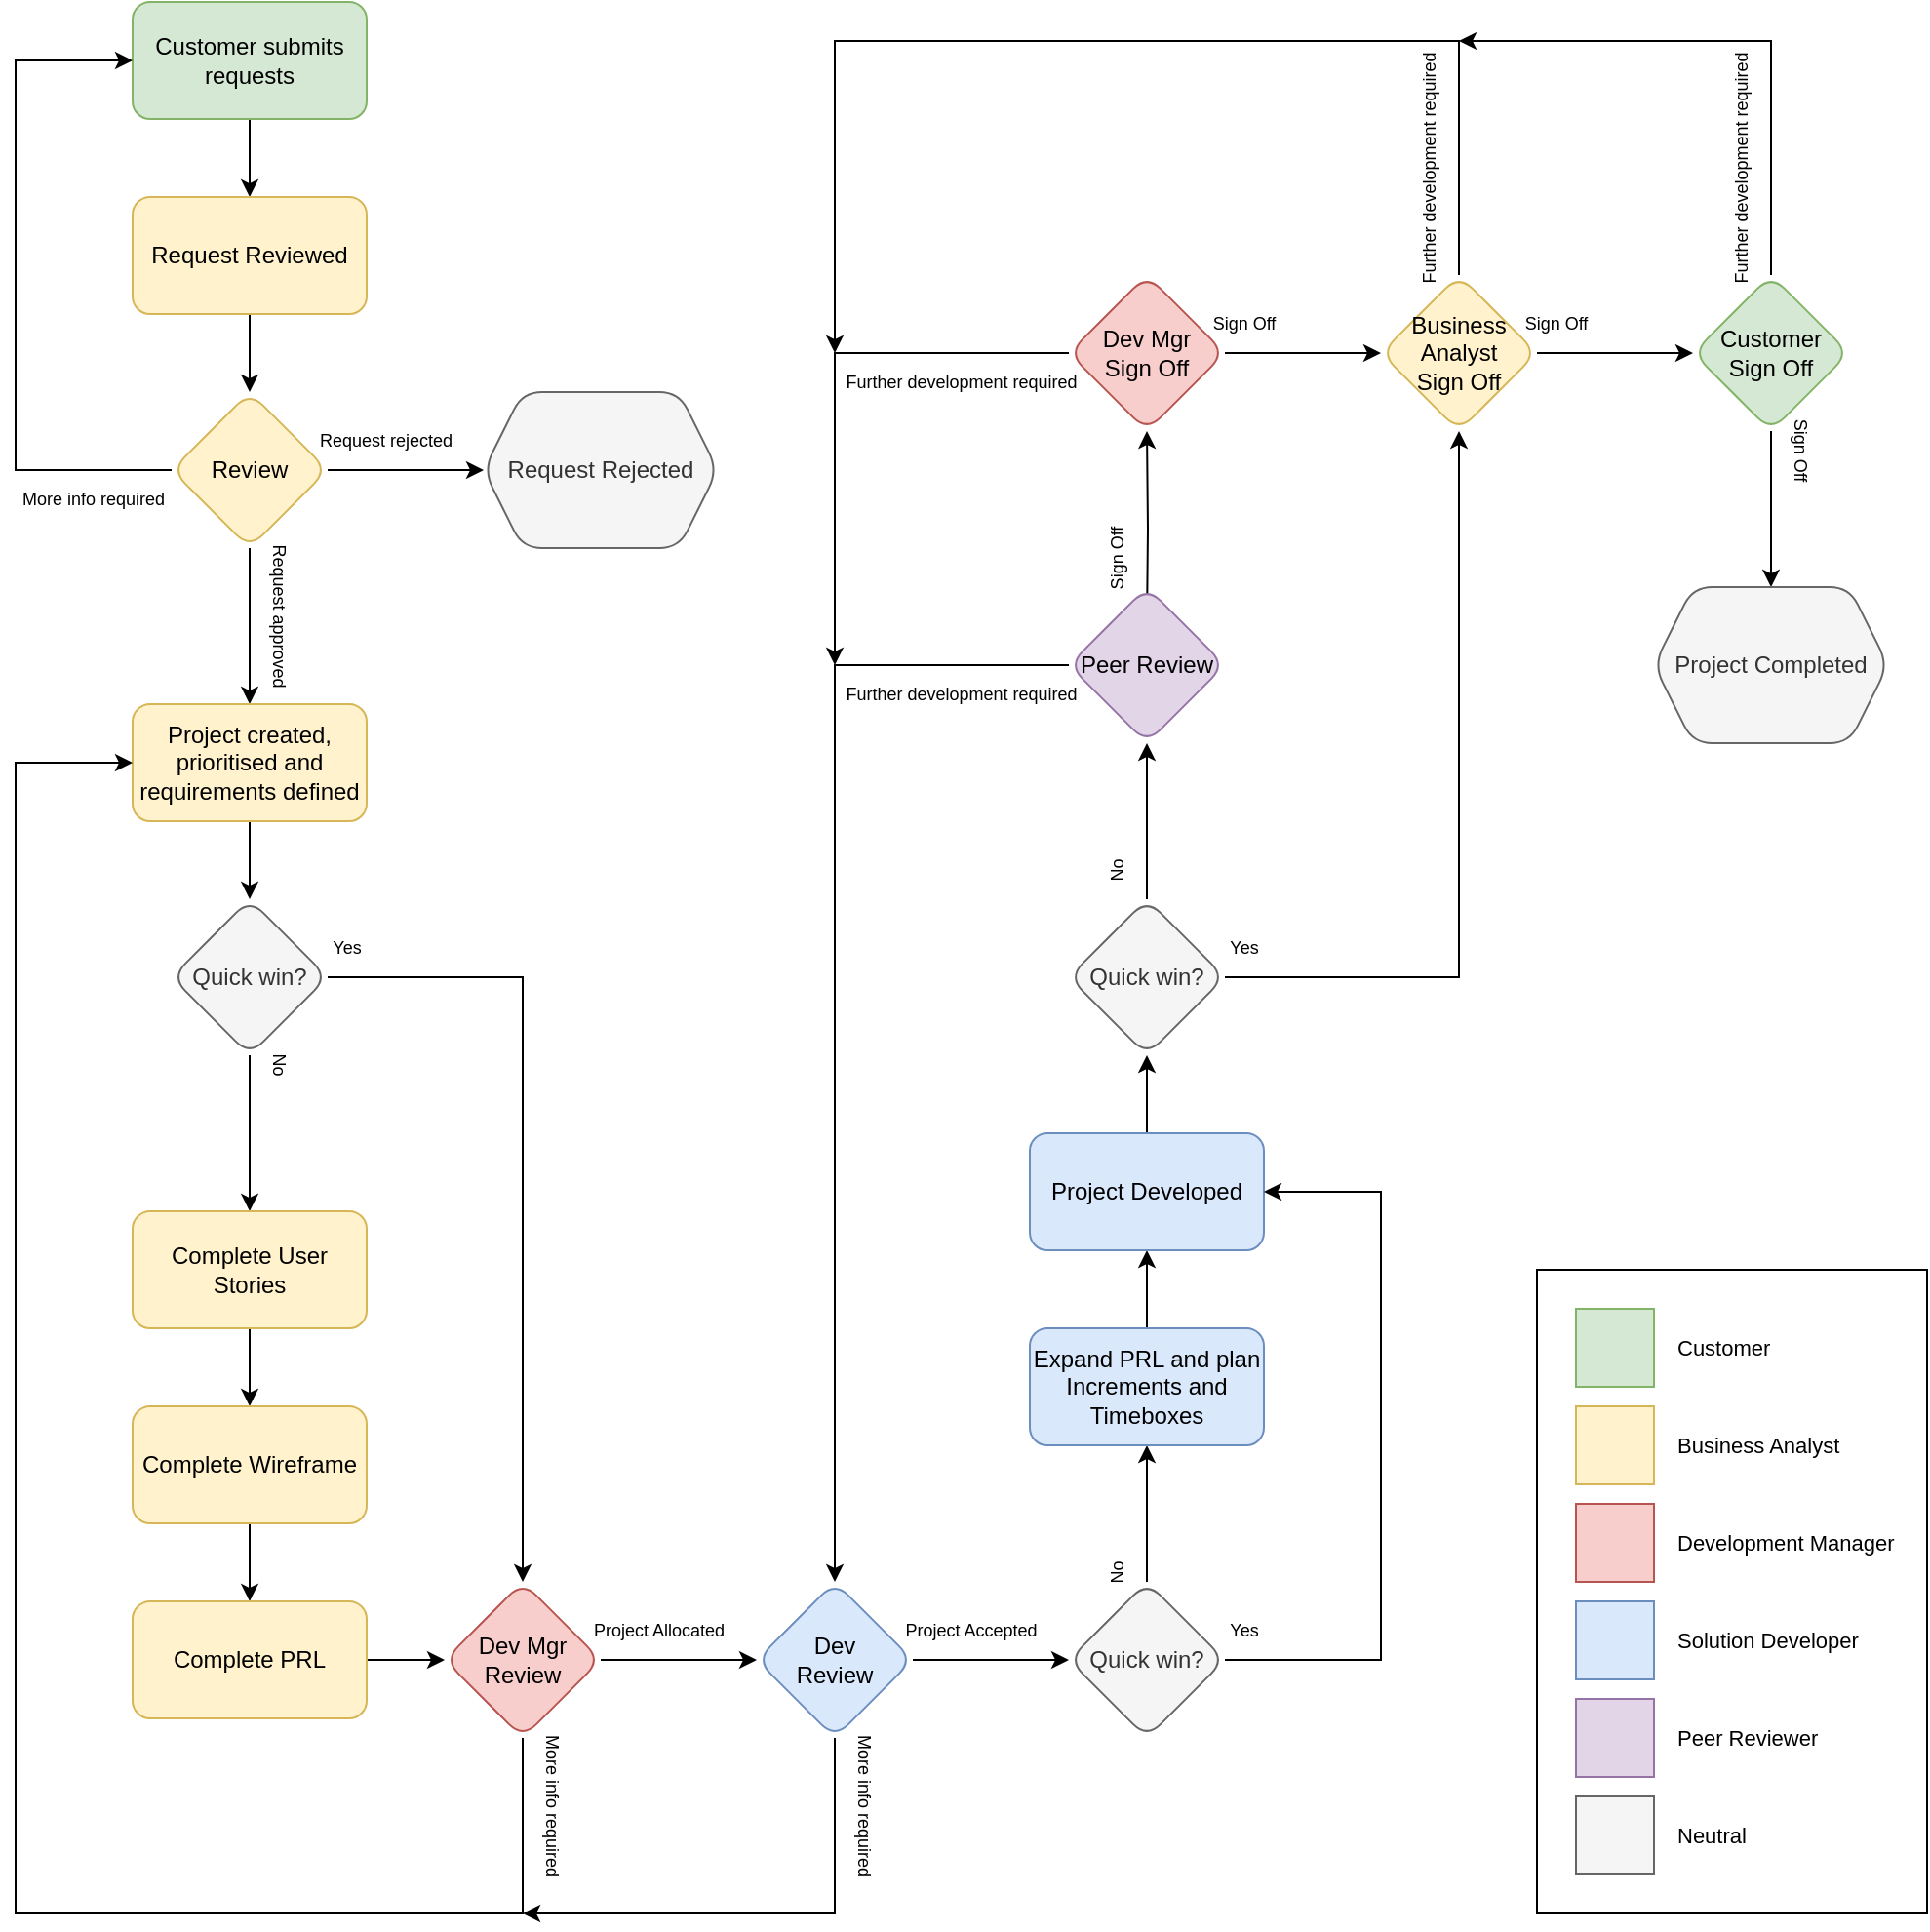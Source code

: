<mxfile version="13.6.2" type="device"><diagram id="C5RBs43oDa-KdzZeNtuy" name="Page-1"><mxGraphModel dx="2062" dy="1182" grid="1" gridSize="10" guides="1" tooltips="1" connect="1" arrows="1" fold="1" page="1" pageScale="1" pageWidth="827" pageHeight="1169" math="0" shadow="0"><root><mxCell id="WIyWlLk6GJQsqaUBKTNV-0"/><mxCell id="WIyWlLk6GJQsqaUBKTNV-1" parent="WIyWlLk6GJQsqaUBKTNV-0"/><mxCell id="Fsg9D9SGNPeNGhBn40lB-104" value="" style="rounded=0;whiteSpace=wrap;html=1;fontSize=12;align=left;" vertex="1" parent="WIyWlLk6GJQsqaUBKTNV-1"><mxGeometry x="880" y="710" width="200" height="330" as="geometry"/></mxCell><mxCell id="Fsg9D9SGNPeNGhBn40lB-4" value="" style="edgeStyle=orthogonalEdgeStyle;rounded=0;orthogonalLoop=1;jettySize=auto;html=1;" edge="1" parent="WIyWlLk6GJQsqaUBKTNV-1" source="WIyWlLk6GJQsqaUBKTNV-3" target="Fsg9D9SGNPeNGhBn40lB-3"><mxGeometry relative="1" as="geometry"/></mxCell><mxCell id="WIyWlLk6GJQsqaUBKTNV-3" value="Customer submits requests" style="rounded=1;whiteSpace=wrap;html=1;fontSize=12;glass=0;strokeWidth=1;shadow=0;fillColor=#d5e8d4;strokeColor=#82b366;" parent="WIyWlLk6GJQsqaUBKTNV-1" vertex="1"><mxGeometry x="160" y="60" width="120" height="60" as="geometry"/></mxCell><mxCell id="Fsg9D9SGNPeNGhBn40lB-6" value="" style="edgeStyle=orthogonalEdgeStyle;rounded=0;orthogonalLoop=1;jettySize=auto;html=1;" edge="1" parent="WIyWlLk6GJQsqaUBKTNV-1" source="Fsg9D9SGNPeNGhBn40lB-3" target="Fsg9D9SGNPeNGhBn40lB-5"><mxGeometry relative="1" as="geometry"/></mxCell><mxCell id="Fsg9D9SGNPeNGhBn40lB-3" value="Request Reviewed" style="whiteSpace=wrap;html=1;rounded=1;shadow=0;strokeColor=#d6b656;strokeWidth=1;fillColor=#fff2cc;glass=0;" vertex="1" parent="WIyWlLk6GJQsqaUBKTNV-1"><mxGeometry x="160" y="160" width="120" height="60" as="geometry"/></mxCell><mxCell id="Fsg9D9SGNPeNGhBn40lB-7" style="edgeStyle=orthogonalEdgeStyle;rounded=0;orthogonalLoop=1;jettySize=auto;html=1;entryX=0;entryY=0.5;entryDx=0;entryDy=0;" edge="1" parent="WIyWlLk6GJQsqaUBKTNV-1" source="Fsg9D9SGNPeNGhBn40lB-5" target="WIyWlLk6GJQsqaUBKTNV-3"><mxGeometry relative="1" as="geometry"><Array as="points"><mxPoint x="100" y="300"/><mxPoint x="100" y="90"/></Array></mxGeometry></mxCell><mxCell id="Fsg9D9SGNPeNGhBn40lB-9" value="" style="edgeStyle=orthogonalEdgeStyle;rounded=0;orthogonalLoop=1;jettySize=auto;html=1;" edge="1" parent="WIyWlLk6GJQsqaUBKTNV-1" source="Fsg9D9SGNPeNGhBn40lB-5" target="Fsg9D9SGNPeNGhBn40lB-8"><mxGeometry relative="1" as="geometry"/></mxCell><mxCell id="Fsg9D9SGNPeNGhBn40lB-11" value="" style="edgeStyle=orthogonalEdgeStyle;rounded=0;orthogonalLoop=1;jettySize=auto;html=1;" edge="1" parent="WIyWlLk6GJQsqaUBKTNV-1" source="Fsg9D9SGNPeNGhBn40lB-5" target="Fsg9D9SGNPeNGhBn40lB-10"><mxGeometry relative="1" as="geometry"/></mxCell><mxCell id="Fsg9D9SGNPeNGhBn40lB-5" value="Review" style="rhombus;whiteSpace=wrap;html=1;rounded=1;shadow=0;strokeColor=#d6b656;strokeWidth=1;fillColor=#fff2cc;glass=0;" vertex="1" parent="WIyWlLk6GJQsqaUBKTNV-1"><mxGeometry x="180" y="260" width="80" height="80" as="geometry"/></mxCell><mxCell id="Fsg9D9SGNPeNGhBn40lB-8" value="Request Rejected" style="shape=hexagon;perimeter=hexagonPerimeter2;whiteSpace=wrap;html=1;fixedSize=1;rounded=1;shadow=0;strokeColor=#666666;strokeWidth=1;fillColor=#f5f5f5;glass=0;fontColor=#333333;" vertex="1" parent="WIyWlLk6GJQsqaUBKTNV-1"><mxGeometry x="340" y="260" width="120" height="80" as="geometry"/></mxCell><mxCell id="Fsg9D9SGNPeNGhBn40lB-13" value="" style="edgeStyle=orthogonalEdgeStyle;rounded=0;orthogonalLoop=1;jettySize=auto;html=1;" edge="1" parent="WIyWlLk6GJQsqaUBKTNV-1" source="Fsg9D9SGNPeNGhBn40lB-10" target="Fsg9D9SGNPeNGhBn40lB-12"><mxGeometry relative="1" as="geometry"/></mxCell><mxCell id="Fsg9D9SGNPeNGhBn40lB-10" value="Project created, prioritised and requirements defined" style="whiteSpace=wrap;html=1;rounded=1;shadow=0;strokeColor=#d6b656;strokeWidth=1;fillColor=#fff2cc;glass=0;" vertex="1" parent="WIyWlLk6GJQsqaUBKTNV-1"><mxGeometry x="160" y="420" width="120" height="60" as="geometry"/></mxCell><mxCell id="Fsg9D9SGNPeNGhBn40lB-17" value="" style="edgeStyle=orthogonalEdgeStyle;rounded=0;orthogonalLoop=1;jettySize=auto;html=1;" edge="1" parent="WIyWlLk6GJQsqaUBKTNV-1" source="Fsg9D9SGNPeNGhBn40lB-12" target="Fsg9D9SGNPeNGhBn40lB-16"><mxGeometry relative="1" as="geometry"/></mxCell><mxCell id="Fsg9D9SGNPeNGhBn40lB-27" style="edgeStyle=orthogonalEdgeStyle;rounded=0;orthogonalLoop=1;jettySize=auto;html=1;entryX=0.5;entryY=0;entryDx=0;entryDy=0;" edge="1" parent="WIyWlLk6GJQsqaUBKTNV-1" source="Fsg9D9SGNPeNGhBn40lB-12" target="Fsg9D9SGNPeNGhBn40lB-31"><mxGeometry relative="1" as="geometry"><mxPoint x="380" y="880" as="targetPoint"/></mxGeometry></mxCell><mxCell id="Fsg9D9SGNPeNGhBn40lB-12" value="Quick win?" style="rhombus;whiteSpace=wrap;html=1;rounded=1;shadow=0;strokeColor=#666666;strokeWidth=1;fillColor=#f5f5f5;glass=0;fontColor=#333333;" vertex="1" parent="WIyWlLk6GJQsqaUBKTNV-1"><mxGeometry x="180" y="520" width="80" height="80" as="geometry"/></mxCell><mxCell id="Fsg9D9SGNPeNGhBn40lB-19" value="" style="edgeStyle=orthogonalEdgeStyle;rounded=0;orthogonalLoop=1;jettySize=auto;html=1;" edge="1" parent="WIyWlLk6GJQsqaUBKTNV-1" source="Fsg9D9SGNPeNGhBn40lB-16" target="Fsg9D9SGNPeNGhBn40lB-18"><mxGeometry relative="1" as="geometry"/></mxCell><mxCell id="Fsg9D9SGNPeNGhBn40lB-16" value="Complete User Stories" style="whiteSpace=wrap;html=1;rounded=1;shadow=0;strokeColor=#d6b656;strokeWidth=1;fillColor=#fff2cc;glass=0;" vertex="1" parent="WIyWlLk6GJQsqaUBKTNV-1"><mxGeometry x="160" y="680" width="120" height="60" as="geometry"/></mxCell><mxCell id="Fsg9D9SGNPeNGhBn40lB-21" value="" style="edgeStyle=orthogonalEdgeStyle;rounded=0;orthogonalLoop=1;jettySize=auto;html=1;" edge="1" parent="WIyWlLk6GJQsqaUBKTNV-1" source="Fsg9D9SGNPeNGhBn40lB-18" target="Fsg9D9SGNPeNGhBn40lB-20"><mxGeometry relative="1" as="geometry"/></mxCell><mxCell id="Fsg9D9SGNPeNGhBn40lB-18" value="Complete Wireframe" style="whiteSpace=wrap;html=1;rounded=1;shadow=0;strokeColor=#d6b656;strokeWidth=1;fillColor=#fff2cc;glass=0;" vertex="1" parent="WIyWlLk6GJQsqaUBKTNV-1"><mxGeometry x="160" y="780" width="120" height="60" as="geometry"/></mxCell><mxCell id="Fsg9D9SGNPeNGhBn40lB-26" value="" style="edgeStyle=orthogonalEdgeStyle;rounded=0;orthogonalLoop=1;jettySize=auto;html=1;entryX=0;entryY=0.5;entryDx=0;entryDy=0;" edge="1" parent="WIyWlLk6GJQsqaUBKTNV-1" source="Fsg9D9SGNPeNGhBn40lB-20" target="Fsg9D9SGNPeNGhBn40lB-31"><mxGeometry relative="1" as="geometry"><mxPoint x="320" y="910" as="targetPoint"/></mxGeometry></mxCell><mxCell id="Fsg9D9SGNPeNGhBn40lB-20" value="Complete PRL" style="whiteSpace=wrap;html=1;rounded=1;shadow=0;strokeColor=#d6b656;strokeWidth=1;fillColor=#fff2cc;glass=0;" vertex="1" parent="WIyWlLk6GJQsqaUBKTNV-1"><mxGeometry x="160" y="880" width="120" height="60" as="geometry"/></mxCell><mxCell id="Fsg9D9SGNPeNGhBn40lB-22" value="Request rejected" style="text;html=1;strokeColor=none;fillColor=none;align=center;verticalAlign=middle;whiteSpace=wrap;rounded=0;fontSize=9;" vertex="1" parent="WIyWlLk6GJQsqaUBKTNV-1"><mxGeometry x="250" y="270" width="80" height="30" as="geometry"/></mxCell><mxCell id="Fsg9D9SGNPeNGhBn40lB-23" value="Request approved" style="text;html=1;strokeColor=none;fillColor=none;align=center;verticalAlign=middle;whiteSpace=wrap;rounded=0;fontSize=9;rotation=90;" vertex="1" parent="WIyWlLk6GJQsqaUBKTNV-1"><mxGeometry x="195" y="360" width="80" height="30" as="geometry"/></mxCell><mxCell id="Fsg9D9SGNPeNGhBn40lB-24" value="More info required" style="text;html=1;strokeColor=none;fillColor=none;align=center;verticalAlign=middle;whiteSpace=wrap;rounded=0;fontSize=9;" vertex="1" parent="WIyWlLk6GJQsqaUBKTNV-1"><mxGeometry x="100" y="300" width="80" height="30" as="geometry"/></mxCell><mxCell id="Fsg9D9SGNPeNGhBn40lB-29" value="" style="edgeStyle=orthogonalEdgeStyle;rounded=0;orthogonalLoop=1;jettySize=auto;html=1;exitX=1;exitY=0.5;exitDx=0;exitDy=0;" edge="1" parent="WIyWlLk6GJQsqaUBKTNV-1" source="Fsg9D9SGNPeNGhBn40lB-31"><mxGeometry relative="1" as="geometry"><mxPoint x="440" y="910" as="sourcePoint"/><mxPoint x="480" y="910" as="targetPoint"/></mxGeometry></mxCell><mxCell id="Fsg9D9SGNPeNGhBn40lB-33" style="edgeStyle=orthogonalEdgeStyle;rounded=0;orthogonalLoop=1;jettySize=auto;html=1;entryX=0;entryY=0.5;entryDx=0;entryDy=0;exitX=0.5;exitY=1;exitDx=0;exitDy=0;" edge="1" parent="WIyWlLk6GJQsqaUBKTNV-1" source="Fsg9D9SGNPeNGhBn40lB-31" target="Fsg9D9SGNPeNGhBn40lB-10"><mxGeometry relative="1" as="geometry"><Array as="points"><mxPoint x="360" y="1040"/><mxPoint x="100" y="1040"/><mxPoint x="100" y="450"/></Array></mxGeometry></mxCell><mxCell id="Fsg9D9SGNPeNGhBn40lB-31" value="Dev Mgr&lt;br&gt;Review" style="rhombus;whiteSpace=wrap;html=1;rounded=1;shadow=0;strokeColor=#b85450;strokeWidth=1;fillColor=#f8cecc;glass=0;" vertex="1" parent="WIyWlLk6GJQsqaUBKTNV-1"><mxGeometry x="320" y="870" width="80" height="80" as="geometry"/></mxCell><mxCell id="Fsg9D9SGNPeNGhBn40lB-34" value="Yes" style="text;html=1;strokeColor=none;fillColor=none;align=center;verticalAlign=middle;whiteSpace=wrap;rounded=0;fontSize=9;" vertex="1" parent="WIyWlLk6GJQsqaUBKTNV-1"><mxGeometry x="250" y="530" width="40" height="30" as="geometry"/></mxCell><mxCell id="Fsg9D9SGNPeNGhBn40lB-35" value="No" style="text;html=1;strokeColor=none;fillColor=none;align=center;verticalAlign=middle;whiteSpace=wrap;rounded=0;fontSize=9;rotation=90;" vertex="1" parent="WIyWlLk6GJQsqaUBKTNV-1"><mxGeometry x="215" y="590" width="40" height="30" as="geometry"/></mxCell><mxCell id="Fsg9D9SGNPeNGhBn40lB-36" value="Project Allocated" style="text;html=1;strokeColor=none;fillColor=none;align=center;verticalAlign=middle;whiteSpace=wrap;rounded=0;fontSize=9;" vertex="1" parent="WIyWlLk6GJQsqaUBKTNV-1"><mxGeometry x="390" y="880" width="80" height="30" as="geometry"/></mxCell><mxCell id="Fsg9D9SGNPeNGhBn40lB-37" value="More info required" style="text;html=1;strokeColor=none;fillColor=none;align=center;verticalAlign=middle;whiteSpace=wrap;rounded=0;fontSize=9;rotation=90;" vertex="1" parent="WIyWlLk6GJQsqaUBKTNV-1"><mxGeometry x="335" y="970" width="80" height="30" as="geometry"/></mxCell><mxCell id="Fsg9D9SGNPeNGhBn40lB-40" value="" style="edgeStyle=orthogonalEdgeStyle;rounded=0;orthogonalLoop=1;jettySize=auto;html=1;" edge="1" parent="WIyWlLk6GJQsqaUBKTNV-1" source="Fsg9D9SGNPeNGhBn40lB-38" target="Fsg9D9SGNPeNGhBn40lB-39"><mxGeometry relative="1" as="geometry"/></mxCell><mxCell id="Fsg9D9SGNPeNGhBn40lB-38" value="Quick win?" style="rhombus;whiteSpace=wrap;html=1;rounded=1;shadow=0;strokeColor=#666666;strokeWidth=1;fillColor=#f5f5f5;glass=0;fontColor=#333333;" vertex="1" parent="WIyWlLk6GJQsqaUBKTNV-1"><mxGeometry x="640" y="870" width="80" height="80" as="geometry"/></mxCell><mxCell id="Fsg9D9SGNPeNGhBn40lB-52" style="edgeStyle=orthogonalEdgeStyle;rounded=0;orthogonalLoop=1;jettySize=auto;html=1;entryX=0.5;entryY=1;entryDx=0;entryDy=0;endArrow=classic;endFill=1;" edge="1" parent="WIyWlLk6GJQsqaUBKTNV-1" source="Fsg9D9SGNPeNGhBn40lB-39" target="Fsg9D9SGNPeNGhBn40lB-41"><mxGeometry relative="1" as="geometry"/></mxCell><mxCell id="Fsg9D9SGNPeNGhBn40lB-39" value="Expand PRL and plan Increments and Timeboxes" style="whiteSpace=wrap;html=1;rounded=1;shadow=0;strokeColor=#6c8ebf;strokeWidth=1;fillColor=#dae8fc;glass=0;" vertex="1" parent="WIyWlLk6GJQsqaUBKTNV-1"><mxGeometry x="620" y="740" width="120" height="60" as="geometry"/></mxCell><mxCell id="Fsg9D9SGNPeNGhBn40lB-55" value="" style="edgeStyle=orthogonalEdgeStyle;rounded=0;orthogonalLoop=1;jettySize=auto;html=1;endArrow=classic;endFill=1;" edge="1" parent="WIyWlLk6GJQsqaUBKTNV-1" source="Fsg9D9SGNPeNGhBn40lB-41" target="Fsg9D9SGNPeNGhBn40lB-54"><mxGeometry relative="1" as="geometry"/></mxCell><mxCell id="Fsg9D9SGNPeNGhBn40lB-41" value="Project Developed" style="whiteSpace=wrap;html=1;rounded=1;shadow=0;strokeColor=#6c8ebf;strokeWidth=1;fillColor=#dae8fc;glass=0;" vertex="1" parent="WIyWlLk6GJQsqaUBKTNV-1"><mxGeometry x="620" y="640" width="120" height="60" as="geometry"/></mxCell><mxCell id="Fsg9D9SGNPeNGhBn40lB-44" value="No" style="text;html=1;strokeColor=none;fillColor=none;align=center;verticalAlign=middle;whiteSpace=wrap;rounded=0;fontSize=9;rotation=-90;" vertex="1" parent="WIyWlLk6GJQsqaUBKTNV-1"><mxGeometry x="645" y="850" width="40" height="30" as="geometry"/></mxCell><mxCell id="Fsg9D9SGNPeNGhBn40lB-53" style="edgeStyle=orthogonalEdgeStyle;rounded=0;orthogonalLoop=1;jettySize=auto;html=1;exitX=0.25;exitY=1;exitDx=0;exitDy=0;entryX=1;entryY=0.5;entryDx=0;entryDy=0;endArrow=classic;endFill=1;" edge="1" parent="WIyWlLk6GJQsqaUBKTNV-1" source="Fsg9D9SGNPeNGhBn40lB-45" target="Fsg9D9SGNPeNGhBn40lB-41"><mxGeometry relative="1" as="geometry"><Array as="points"><mxPoint x="800" y="910"/><mxPoint x="800" y="670"/></Array></mxGeometry></mxCell><mxCell id="Fsg9D9SGNPeNGhBn40lB-45" value="Yes" style="text;html=1;strokeColor=none;fillColor=none;align=center;verticalAlign=middle;whiteSpace=wrap;rounded=0;fontSize=9;rotation=0;" vertex="1" parent="WIyWlLk6GJQsqaUBKTNV-1"><mxGeometry x="710" y="880" width="40" height="30" as="geometry"/></mxCell><mxCell id="Fsg9D9SGNPeNGhBn40lB-47" style="edgeStyle=orthogonalEdgeStyle;rounded=0;orthogonalLoop=1;jettySize=auto;html=1;exitX=0.5;exitY=1;exitDx=0;exitDy=0;endArrow=classic;endFill=1;" edge="1" parent="WIyWlLk6GJQsqaUBKTNV-1" source="Fsg9D9SGNPeNGhBn40lB-46"><mxGeometry relative="1" as="geometry"><mxPoint x="360" y="1040" as="targetPoint"/><Array as="points"><mxPoint x="520" y="1040"/></Array></mxGeometry></mxCell><mxCell id="Fsg9D9SGNPeNGhBn40lB-50" style="edgeStyle=orthogonalEdgeStyle;rounded=0;orthogonalLoop=1;jettySize=auto;html=1;exitX=1;exitY=0.5;exitDx=0;exitDy=0;entryX=0;entryY=0.5;entryDx=0;entryDy=0;endArrow=classic;endFill=1;" edge="1" parent="WIyWlLk6GJQsqaUBKTNV-1" source="Fsg9D9SGNPeNGhBn40lB-46" target="Fsg9D9SGNPeNGhBn40lB-38"><mxGeometry relative="1" as="geometry"/></mxCell><mxCell id="Fsg9D9SGNPeNGhBn40lB-46" value="Dev&lt;br&gt;Review" style="rhombus;whiteSpace=wrap;html=1;rounded=1;shadow=0;strokeColor=#6c8ebf;strokeWidth=1;fillColor=#dae8fc;glass=0;" vertex="1" parent="WIyWlLk6GJQsqaUBKTNV-1"><mxGeometry x="480" y="870" width="80" height="80" as="geometry"/></mxCell><mxCell id="Fsg9D9SGNPeNGhBn40lB-48" value="More info required" style="text;html=1;strokeColor=none;fillColor=none;align=center;verticalAlign=middle;whiteSpace=wrap;rounded=0;fontSize=9;rotation=90;" vertex="1" parent="WIyWlLk6GJQsqaUBKTNV-1"><mxGeometry x="495" y="970" width="80" height="30" as="geometry"/></mxCell><mxCell id="Fsg9D9SGNPeNGhBn40lB-51" value="Project Accepted" style="text;html=1;strokeColor=none;fillColor=none;align=center;verticalAlign=middle;whiteSpace=wrap;rounded=0;fontSize=9;" vertex="1" parent="WIyWlLk6GJQsqaUBKTNV-1"><mxGeometry x="550" y="880" width="80" height="30" as="geometry"/></mxCell><mxCell id="Fsg9D9SGNPeNGhBn40lB-62" style="edgeStyle=orthogonalEdgeStyle;rounded=0;orthogonalLoop=1;jettySize=auto;html=1;entryX=0.5;entryY=1;entryDx=0;entryDy=0;endArrow=classic;endFill=1;" edge="1" parent="WIyWlLk6GJQsqaUBKTNV-1" source="Fsg9D9SGNPeNGhBn40lB-54" target="Fsg9D9SGNPeNGhBn40lB-67"><mxGeometry relative="1" as="geometry"><mxPoint x="740" y="210" as="targetPoint"/><Array as="points"><mxPoint x="840" y="560"/></Array></mxGeometry></mxCell><mxCell id="Fsg9D9SGNPeNGhBn40lB-70" value="" style="edgeStyle=orthogonalEdgeStyle;rounded=0;orthogonalLoop=1;jettySize=auto;html=1;endArrow=classic;endFill=1;" edge="1" parent="WIyWlLk6GJQsqaUBKTNV-1" source="Fsg9D9SGNPeNGhBn40lB-54" target="Fsg9D9SGNPeNGhBn40lB-69"><mxGeometry relative="1" as="geometry"/></mxCell><mxCell id="Fsg9D9SGNPeNGhBn40lB-54" value="Quick win?" style="rhombus;whiteSpace=wrap;html=1;rounded=1;shadow=0;strokeColor=#666666;strokeWidth=1;fillColor=#f5f5f5;glass=0;fontColor=#333333;" vertex="1" parent="WIyWlLk6GJQsqaUBKTNV-1"><mxGeometry x="640" y="520" width="80" height="80" as="geometry"/></mxCell><mxCell id="Fsg9D9SGNPeNGhBn40lB-66" value="" style="edgeStyle=orthogonalEdgeStyle;rounded=0;orthogonalLoop=1;jettySize=auto;html=1;endArrow=classic;endFill=1;" edge="1" parent="WIyWlLk6GJQsqaUBKTNV-1" target="Fsg9D9SGNPeNGhBn40lB-65"><mxGeometry relative="1" as="geometry"><mxPoint x="680" y="380" as="sourcePoint"/></mxGeometry></mxCell><mxCell id="Fsg9D9SGNPeNGhBn40lB-63" value="No" style="text;html=1;strokeColor=none;fillColor=none;align=center;verticalAlign=middle;whiteSpace=wrap;rounded=0;fontSize=9;rotation=-90;" vertex="1" parent="WIyWlLk6GJQsqaUBKTNV-1"><mxGeometry x="645" y="490" width="40" height="30" as="geometry"/></mxCell><mxCell id="Fsg9D9SGNPeNGhBn40lB-64" value="Yes" style="text;html=1;strokeColor=none;fillColor=none;align=center;verticalAlign=middle;whiteSpace=wrap;rounded=0;fontSize=9;rotation=0;" vertex="1" parent="WIyWlLk6GJQsqaUBKTNV-1"><mxGeometry x="710" y="530" width="40" height="30" as="geometry"/></mxCell><mxCell id="Fsg9D9SGNPeNGhBn40lB-68" value="" style="edgeStyle=orthogonalEdgeStyle;rounded=0;orthogonalLoop=1;jettySize=auto;html=1;endArrow=classic;endFill=1;" edge="1" parent="WIyWlLk6GJQsqaUBKTNV-1" source="Fsg9D9SGNPeNGhBn40lB-65" target="Fsg9D9SGNPeNGhBn40lB-67"><mxGeometry relative="1" as="geometry"/></mxCell><mxCell id="Fsg9D9SGNPeNGhBn40lB-72" style="edgeStyle=orthogonalEdgeStyle;rounded=0;orthogonalLoop=1;jettySize=auto;html=1;endArrow=classic;endFill=1;entryX=0;entryY=0;entryDx=0;entryDy=0;" edge="1" parent="WIyWlLk6GJQsqaUBKTNV-1" source="Fsg9D9SGNPeNGhBn40lB-65" target="Fsg9D9SGNPeNGhBn40lB-75"><mxGeometry relative="1" as="geometry"><mxPoint x="540" y="400" as="targetPoint"/><Array as="points"><mxPoint x="520" y="240"/></Array></mxGeometry></mxCell><mxCell id="Fsg9D9SGNPeNGhBn40lB-65" value="Dev Mgr&lt;br&gt;Sign Off" style="rhombus;whiteSpace=wrap;html=1;rounded=1;shadow=0;strokeColor=#b85450;strokeWidth=1;fillColor=#f8cecc;glass=0;" vertex="1" parent="WIyWlLk6GJQsqaUBKTNV-1"><mxGeometry x="640" y="200" width="80" height="80" as="geometry"/></mxCell><mxCell id="Fsg9D9SGNPeNGhBn40lB-73" style="edgeStyle=orthogonalEdgeStyle;rounded=0;orthogonalLoop=1;jettySize=auto;html=1;endArrow=classic;endFill=1;" edge="1" parent="WIyWlLk6GJQsqaUBKTNV-1" source="Fsg9D9SGNPeNGhBn40lB-67"><mxGeometry relative="1" as="geometry"><mxPoint x="520" y="240" as="targetPoint"/><Array as="points"><mxPoint x="520" y="80"/><mxPoint x="520" y="240"/></Array></mxGeometry></mxCell><mxCell id="Fsg9D9SGNPeNGhBn40lB-81" value="" style="edgeStyle=orthogonalEdgeStyle;rounded=0;orthogonalLoop=1;jettySize=auto;html=1;endArrow=classic;endFill=1;" edge="1" parent="WIyWlLk6GJQsqaUBKTNV-1" source="Fsg9D9SGNPeNGhBn40lB-67" target="Fsg9D9SGNPeNGhBn40lB-80"><mxGeometry relative="1" as="geometry"/></mxCell><mxCell id="Fsg9D9SGNPeNGhBn40lB-67" value="Business Analyst&lt;br&gt;Sign Off" style="rhombus;whiteSpace=wrap;html=1;rounded=1;shadow=0;strokeColor=#d6b656;strokeWidth=1;fillColor=#fff2cc;glass=0;" vertex="1" parent="WIyWlLk6GJQsqaUBKTNV-1"><mxGeometry x="800" y="200" width="80" height="80" as="geometry"/></mxCell><mxCell id="Fsg9D9SGNPeNGhBn40lB-71" style="edgeStyle=orthogonalEdgeStyle;rounded=0;orthogonalLoop=1;jettySize=auto;html=1;entryX=0.5;entryY=0;entryDx=0;entryDy=0;endArrow=classic;endFill=1;" edge="1" parent="WIyWlLk6GJQsqaUBKTNV-1" source="Fsg9D9SGNPeNGhBn40lB-69" target="Fsg9D9SGNPeNGhBn40lB-46"><mxGeometry relative="1" as="geometry"><Array as="points"><mxPoint x="520" y="400"/></Array></mxGeometry></mxCell><mxCell id="Fsg9D9SGNPeNGhBn40lB-69" value="Peer Review" style="rhombus;whiteSpace=wrap;html=1;rounded=1;shadow=0;strokeColor=#9673a6;strokeWidth=1;fillColor=#e1d5e7;glass=0;" vertex="1" parent="WIyWlLk6GJQsqaUBKTNV-1"><mxGeometry x="640" y="360" width="80" height="80" as="geometry"/></mxCell><mxCell id="Fsg9D9SGNPeNGhBn40lB-74" value="Sign Off" style="text;html=1;strokeColor=none;fillColor=none;align=center;verticalAlign=middle;whiteSpace=wrap;rounded=0;fontSize=9;rotation=-90;" vertex="1" parent="WIyWlLk6GJQsqaUBKTNV-1"><mxGeometry x="645" y="330" width="40" height="30" as="geometry"/></mxCell><mxCell id="Fsg9D9SGNPeNGhBn40lB-75" value="Further development required" style="text;html=1;strokeColor=none;fillColor=none;align=center;verticalAlign=middle;whiteSpace=wrap;rounded=0;fontSize=9;" vertex="1" parent="WIyWlLk6GJQsqaUBKTNV-1"><mxGeometry x="520" y="400" width="130" height="30" as="geometry"/></mxCell><mxCell id="Fsg9D9SGNPeNGhBn40lB-77" value="Further development required" style="text;html=1;strokeColor=none;fillColor=none;align=center;verticalAlign=middle;whiteSpace=wrap;rounded=0;fontSize=9;" vertex="1" parent="WIyWlLk6GJQsqaUBKTNV-1"><mxGeometry x="520" y="240" width="130" height="30" as="geometry"/></mxCell><mxCell id="Fsg9D9SGNPeNGhBn40lB-78" value="Further development required" style="text;html=1;strokeColor=none;fillColor=none;align=center;verticalAlign=middle;whiteSpace=wrap;rounded=0;fontSize=9;rotation=-90;" vertex="1" parent="WIyWlLk6GJQsqaUBKTNV-1"><mxGeometry x="760" y="130" width="130" height="30" as="geometry"/></mxCell><mxCell id="Fsg9D9SGNPeNGhBn40lB-79" value="Sign Off" style="text;html=1;strokeColor=none;fillColor=none;align=center;verticalAlign=middle;whiteSpace=wrap;rounded=0;fontSize=9;rotation=0;" vertex="1" parent="WIyWlLk6GJQsqaUBKTNV-1"><mxGeometry x="710" y="210" width="40" height="30" as="geometry"/></mxCell><mxCell id="Fsg9D9SGNPeNGhBn40lB-82" style="edgeStyle=orthogonalEdgeStyle;rounded=0;orthogonalLoop=1;jettySize=auto;html=1;entryX=1;entryY=1;entryDx=0;entryDy=0;endArrow=classic;endFill=1;" edge="1" parent="WIyWlLk6GJQsqaUBKTNV-1" source="Fsg9D9SGNPeNGhBn40lB-80" target="Fsg9D9SGNPeNGhBn40lB-78"><mxGeometry relative="1" as="geometry"><Array as="points"><mxPoint x="1000" y="80"/></Array></mxGeometry></mxCell><mxCell id="Fsg9D9SGNPeNGhBn40lB-86" value="" style="edgeStyle=orthogonalEdgeStyle;rounded=0;orthogonalLoop=1;jettySize=auto;html=1;endArrow=classic;endFill=1;" edge="1" parent="WIyWlLk6GJQsqaUBKTNV-1" source="Fsg9D9SGNPeNGhBn40lB-80" target="Fsg9D9SGNPeNGhBn40lB-85"><mxGeometry relative="1" as="geometry"/></mxCell><mxCell id="Fsg9D9SGNPeNGhBn40lB-80" value="Customer Sign Off" style="rhombus;whiteSpace=wrap;html=1;rounded=1;shadow=0;strokeColor=#82b366;strokeWidth=1;fillColor=#d5e8d4;glass=0;" vertex="1" parent="WIyWlLk6GJQsqaUBKTNV-1"><mxGeometry x="960" y="200" width="80" height="80" as="geometry"/></mxCell><mxCell id="Fsg9D9SGNPeNGhBn40lB-83" value="Further development required" style="text;html=1;strokeColor=none;fillColor=none;align=center;verticalAlign=middle;whiteSpace=wrap;rounded=0;fontSize=9;rotation=-90;" vertex="1" parent="WIyWlLk6GJQsqaUBKTNV-1"><mxGeometry x="920" y="130" width="130" height="30" as="geometry"/></mxCell><mxCell id="Fsg9D9SGNPeNGhBn40lB-84" value="Sign Off" style="text;html=1;strokeColor=none;fillColor=none;align=center;verticalAlign=middle;whiteSpace=wrap;rounded=0;fontSize=9;rotation=0;" vertex="1" parent="WIyWlLk6GJQsqaUBKTNV-1"><mxGeometry x="870" y="210" width="40" height="30" as="geometry"/></mxCell><mxCell id="Fsg9D9SGNPeNGhBn40lB-85" value="Project Completed" style="shape=hexagon;perimeter=hexagonPerimeter2;whiteSpace=wrap;html=1;fixedSize=1;rounded=1;shadow=0;strokeColor=#666666;strokeWidth=1;fillColor=#f5f5f5;glass=0;fontColor=#333333;" vertex="1" parent="WIyWlLk6GJQsqaUBKTNV-1"><mxGeometry x="940" y="360" width="120" height="80" as="geometry"/></mxCell><mxCell id="Fsg9D9SGNPeNGhBn40lB-87" value="Sign Off" style="text;html=1;strokeColor=none;fillColor=none;align=center;verticalAlign=middle;whiteSpace=wrap;rounded=0;fontSize=9;rotation=90;" vertex="1" parent="WIyWlLk6GJQsqaUBKTNV-1"><mxGeometry x="995" y="275" width="40" height="30" as="geometry"/></mxCell><mxCell id="Fsg9D9SGNPeNGhBn40lB-88" value="" style="rounded=0;whiteSpace=wrap;html=1;fillColor=#d5e8d4;strokeColor=#82b366;" vertex="1" parent="WIyWlLk6GJQsqaUBKTNV-1"><mxGeometry x="900" y="730" width="40" height="40" as="geometry"/></mxCell><mxCell id="Fsg9D9SGNPeNGhBn40lB-90" value="Customer" style="text;html=1;strokeColor=none;fillColor=none;align=left;verticalAlign=middle;whiteSpace=wrap;rounded=0;fontSize=11;" vertex="1" parent="WIyWlLk6GJQsqaUBKTNV-1"><mxGeometry x="950" y="735" width="80" height="30" as="geometry"/></mxCell><mxCell id="Fsg9D9SGNPeNGhBn40lB-91" value="" style="rounded=0;whiteSpace=wrap;html=1;fillColor=#fff2cc;strokeColor=#d6b656;" vertex="1" parent="WIyWlLk6GJQsqaUBKTNV-1"><mxGeometry x="900" y="780" width="40" height="40" as="geometry"/></mxCell><mxCell id="Fsg9D9SGNPeNGhBn40lB-92" value="Business Analyst" style="text;html=1;strokeColor=none;fillColor=none;align=left;verticalAlign=middle;whiteSpace=wrap;rounded=0;fontSize=11;" vertex="1" parent="WIyWlLk6GJQsqaUBKTNV-1"><mxGeometry x="950" y="785" width="100" height="30" as="geometry"/></mxCell><mxCell id="Fsg9D9SGNPeNGhBn40lB-93" value="" style="rounded=0;whiteSpace=wrap;html=1;fillColor=#f8cecc;strokeColor=#b85450;" vertex="1" parent="WIyWlLk6GJQsqaUBKTNV-1"><mxGeometry x="900" y="830" width="40" height="40" as="geometry"/></mxCell><mxCell id="Fsg9D9SGNPeNGhBn40lB-94" value="Development Manager" style="text;html=1;strokeColor=none;fillColor=none;align=left;verticalAlign=middle;whiteSpace=wrap;rounded=0;fontSize=11;" vertex="1" parent="WIyWlLk6GJQsqaUBKTNV-1"><mxGeometry x="950" y="835" width="120" height="30" as="geometry"/></mxCell><mxCell id="Fsg9D9SGNPeNGhBn40lB-96" value="" style="rounded=0;whiteSpace=wrap;html=1;fillColor=#dae8fc;strokeColor=#6c8ebf;" vertex="1" parent="WIyWlLk6GJQsqaUBKTNV-1"><mxGeometry x="900" y="880" width="40" height="40" as="geometry"/></mxCell><mxCell id="Fsg9D9SGNPeNGhBn40lB-97" value="Solution Developer" style="text;html=1;strokeColor=none;fillColor=none;align=left;verticalAlign=middle;whiteSpace=wrap;rounded=0;fontSize=11;" vertex="1" parent="WIyWlLk6GJQsqaUBKTNV-1"><mxGeometry x="950" y="885" width="110" height="30" as="geometry"/></mxCell><mxCell id="Fsg9D9SGNPeNGhBn40lB-98" value="" style="rounded=0;whiteSpace=wrap;html=1;fillColor=#e1d5e7;strokeColor=#9673a6;" vertex="1" parent="WIyWlLk6GJQsqaUBKTNV-1"><mxGeometry x="900" y="930" width="40" height="40" as="geometry"/></mxCell><mxCell id="Fsg9D9SGNPeNGhBn40lB-99" value="Peer Reviewer" style="text;html=1;strokeColor=none;fillColor=none;align=left;verticalAlign=middle;whiteSpace=wrap;rounded=0;fontSize=11;" vertex="1" parent="WIyWlLk6GJQsqaUBKTNV-1"><mxGeometry x="950" y="935" width="80" height="30" as="geometry"/></mxCell><mxCell id="Fsg9D9SGNPeNGhBn40lB-100" value="" style="rounded=0;whiteSpace=wrap;html=1;fillColor=#f5f5f5;strokeColor=#666666;fontColor=#333333;" vertex="1" parent="WIyWlLk6GJQsqaUBKTNV-1"><mxGeometry x="900" y="980" width="40" height="40" as="geometry"/></mxCell><mxCell id="Fsg9D9SGNPeNGhBn40lB-101" value="Neutral" style="text;html=1;strokeColor=none;fillColor=none;align=left;verticalAlign=middle;whiteSpace=wrap;rounded=0;fontSize=11;" vertex="1" parent="WIyWlLk6GJQsqaUBKTNV-1"><mxGeometry x="950" y="985" width="80" height="30" as="geometry"/></mxCell></root></mxGraphModel></diagram></mxfile>